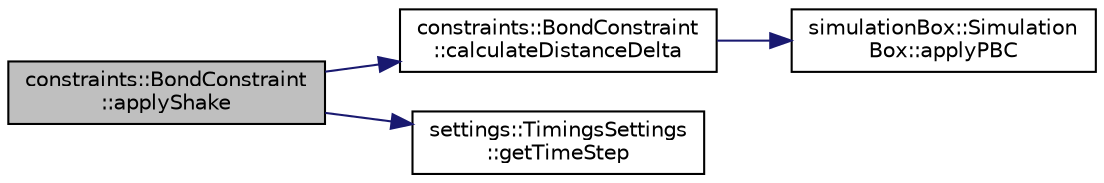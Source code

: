 digraph "constraints::BondConstraint::applyShake"
{
 // LATEX_PDF_SIZE
  edge [fontname="Helvetica",fontsize="10",labelfontname="Helvetica",labelfontsize="10"];
  node [fontname="Helvetica",fontsize="10",shape=record];
  rankdir="LR";
  Node1 [label="constraints::BondConstraint\l::applyShake",height=0.2,width=0.4,color="black", fillcolor="grey75", style="filled", fontcolor="black",tooltip="applies the shake algorithm to a bond constraint"];
  Node1 -> Node2 [color="midnightblue",fontsize="10",style="solid",fontname="Helvetica"];
  Node2 [label="constraints::BondConstraint\l::calculateDistanceDelta",height=0.2,width=0.4,color="black", fillcolor="white", style="filled",URL="$classconstraints_1_1BondConstraint.html#a79e6bc558a7fa09fc56e08507521613e",tooltip="calculates the distance delta of a bond constraint"];
  Node2 -> Node3 [color="midnightblue",fontsize="10",style="solid",fontname="Helvetica"];
  Node3 [label="simulationBox::Simulation\lBox::applyPBC",height=0.2,width=0.4,color="black", fillcolor="white", style="filled",URL="$classsimulationBox_1_1SimulationBox.html#a4534218795fee8fdc6c8582d9bf3caea",tooltip=" "];
  Node1 -> Node4 [color="midnightblue",fontsize="10",style="solid",fontname="Helvetica"];
  Node4 [label="settings::TimingsSettings\l::getTimeStep",height=0.2,width=0.4,color="black", fillcolor="white", style="filled",URL="$classsettings_1_1TimingsSettings.html#ad1e01977b94d5b5d90d2b2f4ea8e2532",tooltip=" "];
}
